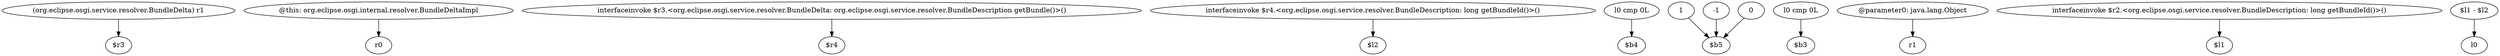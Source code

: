 digraph g {
0[label="(org.eclipse.osgi.service.resolver.BundleDelta) r1"]
1[label="$r3"]
0->1[label=""]
2[label="@this: org.eclipse.osgi.internal.resolver.BundleDeltaImpl"]
3[label="r0"]
2->3[label=""]
4[label="interfaceinvoke $r3.<org.eclipse.osgi.service.resolver.BundleDelta: org.eclipse.osgi.service.resolver.BundleDescription getBundle()>()"]
5[label="$r4"]
4->5[label=""]
6[label="interfaceinvoke $r4.<org.eclipse.osgi.service.resolver.BundleDescription: long getBundleId()>()"]
7[label="$l2"]
6->7[label=""]
8[label="l0 cmp 0L"]
9[label="$b4"]
8->9[label=""]
10[label="1"]
11[label="$b5"]
10->11[label=""]
12[label="l0 cmp 0L"]
13[label="$b3"]
12->13[label=""]
14[label="-1"]
14->11[label=""]
15[label="0"]
15->11[label=""]
16[label="@parameter0: java.lang.Object"]
17[label="r1"]
16->17[label=""]
18[label="interfaceinvoke $r2.<org.eclipse.osgi.service.resolver.BundleDescription: long getBundleId()>()"]
19[label="$l1"]
18->19[label=""]
20[label="$l1 - $l2"]
21[label="l0"]
20->21[label=""]
}